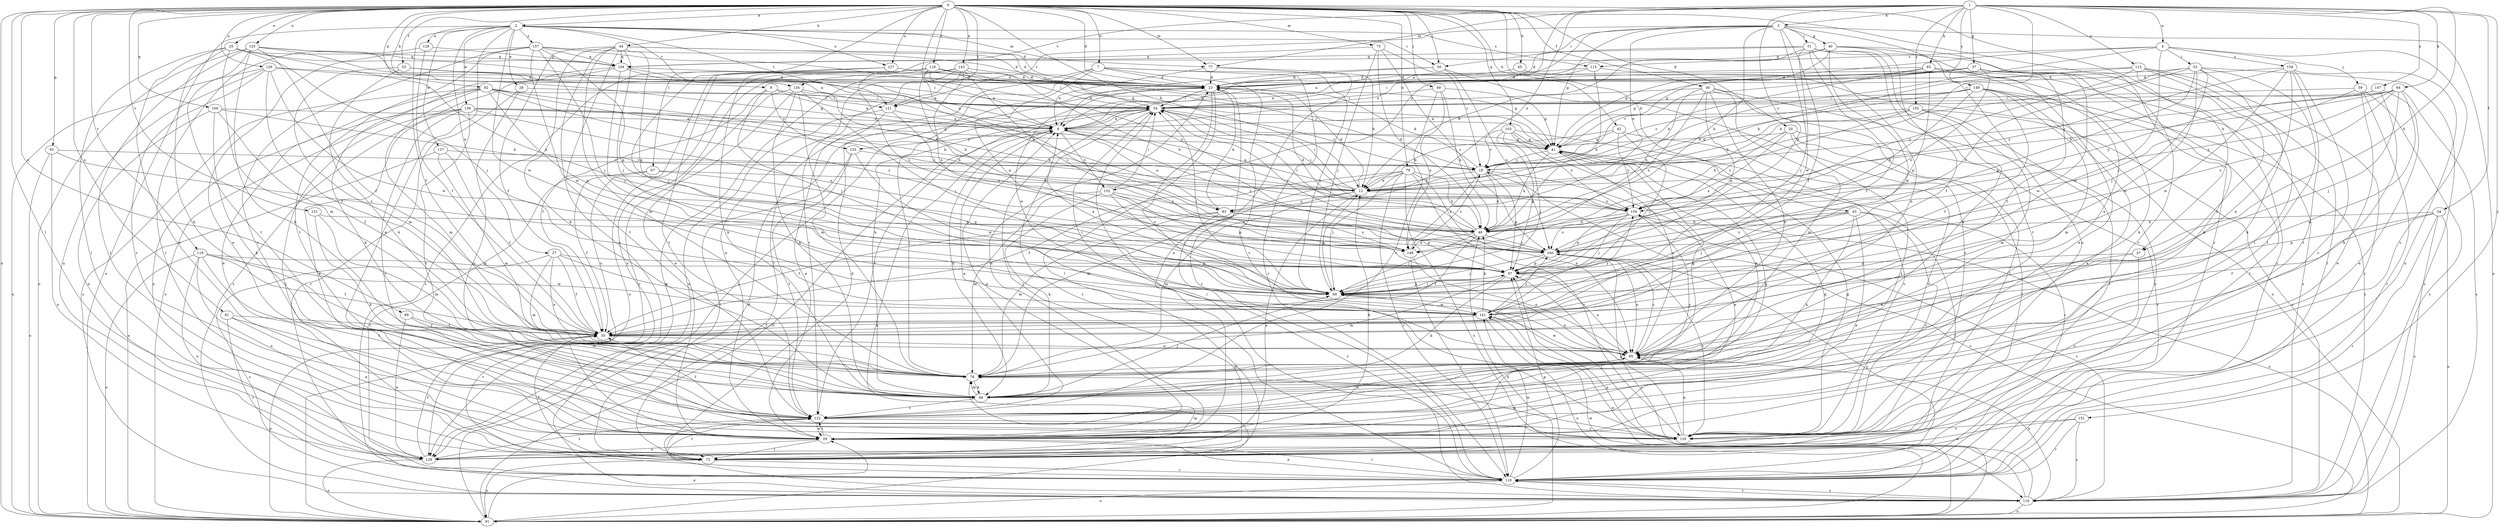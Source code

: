strict digraph  {
0;
1;
2;
3;
4;
6;
7;
9;
12;
18;
20;
23;
25;
27;
28;
29;
30;
33;
34;
35;
37;
40;
41;
42;
43;
44;
45;
47;
48;
49;
50;
51;
53;
54;
59;
60;
64;
65;
66;
67;
72;
75;
77;
78;
79;
81;
83;
85;
89;
91;
92;
93;
97;
100;
103;
104;
110;
112;
115;
116;
118;
119;
121;
122;
125;
126;
127;
128;
129;
131;
134;
135;
137;
139;
141;
143;
147;
148;
149;
151;
152;
153;
154;
155;
157;
158;
160;
0 -> 2  [label=a];
0 -> 7  [label=b];
0 -> 9  [label=b];
0 -> 12  [label=b];
0 -> 20  [label=d];
0 -> 23  [label=d];
0 -> 25  [label=e];
0 -> 30  [label=f];
0 -> 33  [label=f];
0 -> 42  [label=h];
0 -> 43  [label=h];
0 -> 44  [label=h];
0 -> 45  [label=h];
0 -> 47  [label=h];
0 -> 49  [label=i];
0 -> 50  [label=i];
0 -> 67  [label=l];
0 -> 72  [label=l];
0 -> 75  [label=m];
0 -> 77  [label=m];
0 -> 79  [label=n];
0 -> 81  [label=n];
0 -> 83  [label=n];
0 -> 89  [label=o];
0 -> 91  [label=o];
0 -> 92  [label=p];
0 -> 93  [label=p];
0 -> 100  [label=q];
0 -> 103  [label=q];
0 -> 110  [label=r];
0 -> 118  [label=t];
0 -> 119  [label=t];
0 -> 121  [label=t];
0 -> 125  [label=u];
0 -> 126  [label=u];
0 -> 127  [label=u];
0 -> 131  [label=v];
0 -> 143  [label=x];
1 -> 3  [label=a];
1 -> 4  [label=a];
1 -> 18  [label=c];
1 -> 34  [label=f];
1 -> 37  [label=g];
1 -> 47  [label=h];
1 -> 64  [label=k];
1 -> 65  [label=k];
1 -> 77  [label=m];
1 -> 83  [label=n];
1 -> 97  [label=p];
1 -> 112  [label=s];
1 -> 134  [label=v];
1 -> 147  [label=x];
1 -> 149  [label=y];
1 -> 151  [label=y];
1 -> 152  [label=y];
1 -> 155  [label=z];
2 -> 23  [label=d];
2 -> 27  [label=e];
2 -> 28  [label=e];
2 -> 29  [label=e];
2 -> 35  [label=f];
2 -> 50  [label=i];
2 -> 77  [label=m];
2 -> 91  [label=o];
2 -> 115  [label=s];
2 -> 121  [label=t];
2 -> 127  [label=u];
2 -> 128  [label=u];
2 -> 134  [label=v];
2 -> 137  [label=w];
2 -> 139  [label=w];
2 -> 141  [label=w];
2 -> 157  [label=z];
3 -> 6  [label=a];
3 -> 35  [label=f];
3 -> 40  [label=g];
3 -> 41  [label=g];
3 -> 48  [label=h];
3 -> 50  [label=i];
3 -> 51  [label=i];
3 -> 83  [label=n];
3 -> 91  [label=o];
3 -> 121  [label=t];
3 -> 129  [label=u];
3 -> 141  [label=w];
4 -> 18  [label=c];
4 -> 41  [label=g];
4 -> 53  [label=i];
4 -> 59  [label=j];
4 -> 115  [label=s];
4 -> 135  [label=v];
4 -> 141  [label=w];
4 -> 158  [label=z];
6 -> 41  [label=g];
6 -> 66  [label=k];
6 -> 83  [label=n];
6 -> 91  [label=o];
6 -> 152  [label=y];
6 -> 153  [label=y];
6 -> 160  [label=z];
7 -> 12  [label=b];
7 -> 23  [label=d];
7 -> 66  [label=k];
7 -> 72  [label=l];
7 -> 97  [label=p];
7 -> 110  [label=r];
7 -> 135  [label=v];
9 -> 6  [label=a];
9 -> 35  [label=f];
9 -> 60  [label=j];
9 -> 121  [label=t];
9 -> 153  [label=y];
12 -> 6  [label=a];
12 -> 23  [label=d];
12 -> 54  [label=i];
12 -> 78  [label=m];
12 -> 83  [label=n];
12 -> 129  [label=u];
12 -> 154  [label=y];
18 -> 12  [label=b];
18 -> 23  [label=d];
18 -> 29  [label=e];
18 -> 48  [label=h];
18 -> 97  [label=p];
18 -> 148  [label=x];
20 -> 41  [label=g];
20 -> 72  [label=l];
20 -> 110  [label=r];
20 -> 122  [label=t];
20 -> 148  [label=x];
20 -> 154  [label=y];
23 -> 54  [label=i];
23 -> 72  [label=l];
23 -> 85  [label=n];
23 -> 110  [label=r];
23 -> 141  [label=w];
25 -> 29  [label=e];
25 -> 41  [label=g];
25 -> 60  [label=j];
25 -> 66  [label=k];
25 -> 72  [label=l];
25 -> 78  [label=m];
25 -> 104  [label=q];
25 -> 148  [label=x];
27 -> 35  [label=f];
27 -> 78  [label=m];
27 -> 85  [label=n];
27 -> 97  [label=p];
27 -> 116  [label=s];
27 -> 141  [label=w];
28 -> 54  [label=i];
28 -> 110  [label=r];
28 -> 135  [label=v];
29 -> 6  [label=a];
29 -> 12  [label=b];
29 -> 23  [label=d];
29 -> 41  [label=g];
29 -> 72  [label=l];
29 -> 110  [label=r];
29 -> 122  [label=t];
29 -> 129  [label=u];
30 -> 48  [label=h];
30 -> 54  [label=i];
30 -> 72  [label=l];
30 -> 78  [label=m];
30 -> 85  [label=n];
30 -> 97  [label=p];
30 -> 110  [label=r];
30 -> 148  [label=x];
33 -> 23  [label=d];
33 -> 54  [label=i];
33 -> 66  [label=k];
33 -> 78  [label=m];
34 -> 35  [label=f];
34 -> 48  [label=h];
34 -> 91  [label=o];
34 -> 97  [label=p];
34 -> 110  [label=r];
34 -> 116  [label=s];
35 -> 85  [label=n];
35 -> 91  [label=o];
37 -> 6  [label=a];
37 -> 18  [label=c];
37 -> 23  [label=d];
37 -> 35  [label=f];
37 -> 54  [label=i];
37 -> 66  [label=k];
37 -> 141  [label=w];
37 -> 160  [label=z];
40 -> 6  [label=a];
40 -> 29  [label=e];
40 -> 35  [label=f];
40 -> 41  [label=g];
40 -> 104  [label=q];
40 -> 135  [label=v];
40 -> 141  [label=w];
41 -> 18  [label=c];
41 -> 48  [label=h];
41 -> 85  [label=n];
41 -> 110  [label=r];
42 -> 12  [label=b];
42 -> 41  [label=g];
42 -> 60  [label=j];
42 -> 135  [label=v];
42 -> 154  [label=y];
43 -> 29  [label=e];
43 -> 48  [label=h];
43 -> 60  [label=j];
43 -> 66  [label=k];
43 -> 72  [label=l];
43 -> 135  [label=v];
43 -> 160  [label=z];
44 -> 23  [label=d];
44 -> 29  [label=e];
44 -> 35  [label=f];
44 -> 54  [label=i];
44 -> 60  [label=j];
44 -> 66  [label=k];
44 -> 78  [label=m];
44 -> 97  [label=p];
44 -> 104  [label=q];
44 -> 122  [label=t];
45 -> 23  [label=d];
45 -> 91  [label=o];
47 -> 85  [label=n];
47 -> 97  [label=p];
47 -> 135  [label=v];
48 -> 23  [label=d];
48 -> 35  [label=f];
48 -> 54  [label=i];
48 -> 60  [label=j];
48 -> 148  [label=x];
48 -> 160  [label=z];
49 -> 41  [label=g];
49 -> 48  [label=h];
49 -> 54  [label=i];
49 -> 122  [label=t];
49 -> 148  [label=x];
50 -> 6  [label=a];
50 -> 23  [label=d];
50 -> 135  [label=v];
50 -> 160  [label=z];
51 -> 12  [label=b];
51 -> 23  [label=d];
51 -> 35  [label=f];
51 -> 60  [label=j];
51 -> 66  [label=k];
51 -> 85  [label=n];
51 -> 104  [label=q];
51 -> 110  [label=r];
51 -> 122  [label=t];
53 -> 12  [label=b];
53 -> 23  [label=d];
53 -> 60  [label=j];
53 -> 66  [label=k];
53 -> 97  [label=p];
53 -> 116  [label=s];
53 -> 122  [label=t];
53 -> 141  [label=w];
53 -> 160  [label=z];
54 -> 6  [label=a];
54 -> 18  [label=c];
54 -> 72  [label=l];
54 -> 110  [label=r];
54 -> 122  [label=t];
54 -> 129  [label=u];
59 -> 29  [label=e];
59 -> 54  [label=i];
59 -> 110  [label=r];
59 -> 116  [label=s];
59 -> 160  [label=z];
60 -> 6  [label=a];
60 -> 12  [label=b];
60 -> 54  [label=i];
60 -> 85  [label=n];
60 -> 97  [label=p];
60 -> 141  [label=w];
64 -> 12  [label=b];
64 -> 18  [label=c];
64 -> 54  [label=i];
64 -> 60  [label=j];
64 -> 85  [label=n];
64 -> 116  [label=s];
64 -> 154  [label=y];
64 -> 160  [label=z];
65 -> 12  [label=b];
65 -> 23  [label=d];
65 -> 41  [label=g];
65 -> 66  [label=k];
65 -> 85  [label=n];
65 -> 97  [label=p];
66 -> 60  [label=j];
66 -> 78  [label=m];
66 -> 122  [label=t];
66 -> 154  [label=y];
67 -> 12  [label=b];
67 -> 35  [label=f];
67 -> 97  [label=p];
67 -> 110  [label=r];
72 -> 23  [label=d];
72 -> 35  [label=f];
72 -> 78  [label=m];
72 -> 91  [label=o];
72 -> 110  [label=r];
72 -> 122  [label=t];
75 -> 18  [label=c];
75 -> 48  [label=h];
75 -> 60  [label=j];
75 -> 104  [label=q];
75 -> 160  [label=z];
77 -> 6  [label=a];
77 -> 23  [label=d];
77 -> 29  [label=e];
77 -> 60  [label=j];
78 -> 41  [label=g];
78 -> 54  [label=i];
78 -> 66  [label=k];
79 -> 12  [label=b];
79 -> 35  [label=f];
79 -> 48  [label=h];
79 -> 60  [label=j];
79 -> 78  [label=m];
79 -> 85  [label=n];
79 -> 110  [label=r];
79 -> 116  [label=s];
79 -> 135  [label=v];
81 -> 29  [label=e];
81 -> 35  [label=f];
81 -> 110  [label=r];
81 -> 135  [label=v];
83 -> 23  [label=d];
83 -> 35  [label=f];
83 -> 78  [label=m];
83 -> 97  [label=p];
83 -> 116  [label=s];
83 -> 148  [label=x];
85 -> 54  [label=i];
85 -> 78  [label=m];
85 -> 141  [label=w];
85 -> 160  [label=z];
89 -> 35  [label=f];
89 -> 78  [label=m];
89 -> 129  [label=u];
91 -> 6  [label=a];
91 -> 18  [label=c];
91 -> 23  [label=d];
91 -> 29  [label=e];
91 -> 48  [label=h];
91 -> 141  [label=w];
92 -> 12  [label=b];
92 -> 29  [label=e];
92 -> 48  [label=h];
92 -> 54  [label=i];
92 -> 66  [label=k];
92 -> 78  [label=m];
92 -> 97  [label=p];
92 -> 116  [label=s];
92 -> 160  [label=z];
93 -> 18  [label=c];
93 -> 91  [label=o];
93 -> 129  [label=u];
93 -> 160  [label=z];
97 -> 60  [label=j];
97 -> 66  [label=k];
97 -> 78  [label=m];
97 -> 85  [label=n];
100 -> 6  [label=a];
100 -> 12  [label=b];
100 -> 35  [label=f];
100 -> 66  [label=k];
100 -> 129  [label=u];
103 -> 18  [label=c];
103 -> 41  [label=g];
103 -> 60  [label=j];
103 -> 66  [label=k];
103 -> 97  [label=p];
103 -> 135  [label=v];
103 -> 154  [label=y];
104 -> 6  [label=a];
104 -> 23  [label=d];
104 -> 60  [label=j];
104 -> 91  [label=o];
104 -> 116  [label=s];
104 -> 154  [label=y];
110 -> 29  [label=e];
110 -> 54  [label=i];
110 -> 91  [label=o];
110 -> 97  [label=p];
110 -> 116  [label=s];
110 -> 141  [label=w];
110 -> 160  [label=z];
112 -> 12  [label=b];
112 -> 23  [label=d];
112 -> 72  [label=l];
112 -> 85  [label=n];
112 -> 110  [label=r];
112 -> 122  [label=t];
112 -> 154  [label=y];
115 -> 6  [label=a];
115 -> 23  [label=d];
115 -> 48  [label=h];
115 -> 116  [label=s];
116 -> 85  [label=n];
116 -> 91  [label=o];
116 -> 97  [label=p];
116 -> 110  [label=r];
116 -> 141  [label=w];
118 -> 6  [label=a];
118 -> 18  [label=c];
118 -> 23  [label=d];
118 -> 48  [label=h];
118 -> 54  [label=i];
118 -> 66  [label=k];
118 -> 122  [label=t];
118 -> 129  [label=u];
118 -> 154  [label=y];
118 -> 160  [label=z];
119 -> 29  [label=e];
119 -> 35  [label=f];
119 -> 91  [label=o];
119 -> 97  [label=p];
119 -> 122  [label=t];
119 -> 129  [label=u];
119 -> 141  [label=w];
121 -> 6  [label=a];
121 -> 29  [label=e];
121 -> 129  [label=u];
121 -> 148  [label=x];
122 -> 6  [label=a];
122 -> 29  [label=e];
122 -> 35  [label=f];
122 -> 41  [label=g];
122 -> 85  [label=n];
122 -> 116  [label=s];
122 -> 135  [label=v];
125 -> 6  [label=a];
125 -> 35  [label=f];
125 -> 54  [label=i];
125 -> 66  [label=k];
125 -> 72  [label=l];
125 -> 91  [label=o];
125 -> 104  [label=q];
125 -> 122  [label=t];
126 -> 23  [label=d];
126 -> 35  [label=f];
126 -> 41  [label=g];
126 -> 91  [label=o];
126 -> 129  [label=u];
126 -> 135  [label=v];
126 -> 141  [label=w];
127 -> 23  [label=d];
127 -> 41  [label=g];
127 -> 60  [label=j];
127 -> 116  [label=s];
128 -> 35  [label=f];
128 -> 72  [label=l];
128 -> 104  [label=q];
129 -> 35  [label=f];
129 -> 91  [label=o];
129 -> 122  [label=t];
131 -> 48  [label=h];
131 -> 66  [label=k];
131 -> 78  [label=m];
134 -> 29  [label=e];
134 -> 48  [label=h];
134 -> 54  [label=i];
134 -> 60  [label=j];
134 -> 66  [label=k];
134 -> 78  [label=m];
134 -> 110  [label=r];
135 -> 41  [label=g];
135 -> 60  [label=j];
135 -> 78  [label=m];
135 -> 85  [label=n];
135 -> 97  [label=p];
135 -> 160  [label=z];
137 -> 18  [label=c];
137 -> 35  [label=f];
137 -> 78  [label=m];
137 -> 91  [label=o];
139 -> 6  [label=a];
139 -> 12  [label=b];
139 -> 29  [label=e];
139 -> 41  [label=g];
139 -> 72  [label=l];
139 -> 122  [label=t];
139 -> 129  [label=u];
139 -> 135  [label=v];
139 -> 148  [label=x];
141 -> 35  [label=f];
141 -> 48  [label=h];
141 -> 91  [label=o];
141 -> 154  [label=y];
141 -> 160  [label=z];
143 -> 23  [label=d];
143 -> 29  [label=e];
143 -> 48  [label=h];
143 -> 91  [label=o];
143 -> 116  [label=s];
143 -> 122  [label=t];
143 -> 129  [label=u];
143 -> 148  [label=x];
143 -> 160  [label=z];
147 -> 29  [label=e];
147 -> 54  [label=i];
147 -> 66  [label=k];
147 -> 154  [label=y];
148 -> 18  [label=c];
148 -> 85  [label=n];
148 -> 110  [label=r];
149 -> 12  [label=b];
149 -> 18  [label=c];
149 -> 29  [label=e];
149 -> 35  [label=f];
149 -> 48  [label=h];
149 -> 54  [label=i];
149 -> 72  [label=l];
149 -> 78  [label=m];
149 -> 116  [label=s];
151 -> 110  [label=r];
151 -> 116  [label=s];
151 -> 129  [label=u];
151 -> 135  [label=v];
152 -> 54  [label=i];
152 -> 60  [label=j];
152 -> 66  [label=k];
152 -> 78  [label=m];
152 -> 97  [label=p];
152 -> 148  [label=x];
152 -> 154  [label=y];
153 -> 18  [label=c];
153 -> 72  [label=l];
153 -> 122  [label=t];
153 -> 141  [label=w];
154 -> 48  [label=h];
154 -> 54  [label=i];
154 -> 60  [label=j];
154 -> 91  [label=o];
154 -> 97  [label=p];
154 -> 116  [label=s];
154 -> 160  [label=z];
155 -> 6  [label=a];
155 -> 12  [label=b];
155 -> 48  [label=h];
155 -> 72  [label=l];
155 -> 78  [label=m];
155 -> 116  [label=s];
157 -> 23  [label=d];
157 -> 29  [label=e];
157 -> 41  [label=g];
157 -> 60  [label=j];
157 -> 97  [label=p];
157 -> 104  [label=q];
157 -> 122  [label=t];
157 -> 135  [label=v];
157 -> 141  [label=w];
158 -> 23  [label=d];
158 -> 85  [label=n];
158 -> 122  [label=t];
158 -> 129  [label=u];
158 -> 135  [label=v];
158 -> 141  [label=w];
158 -> 154  [label=y];
160 -> 54  [label=i];
160 -> 60  [label=j];
160 -> 85  [label=n];
160 -> 91  [label=o];
160 -> 97  [label=p];
}
